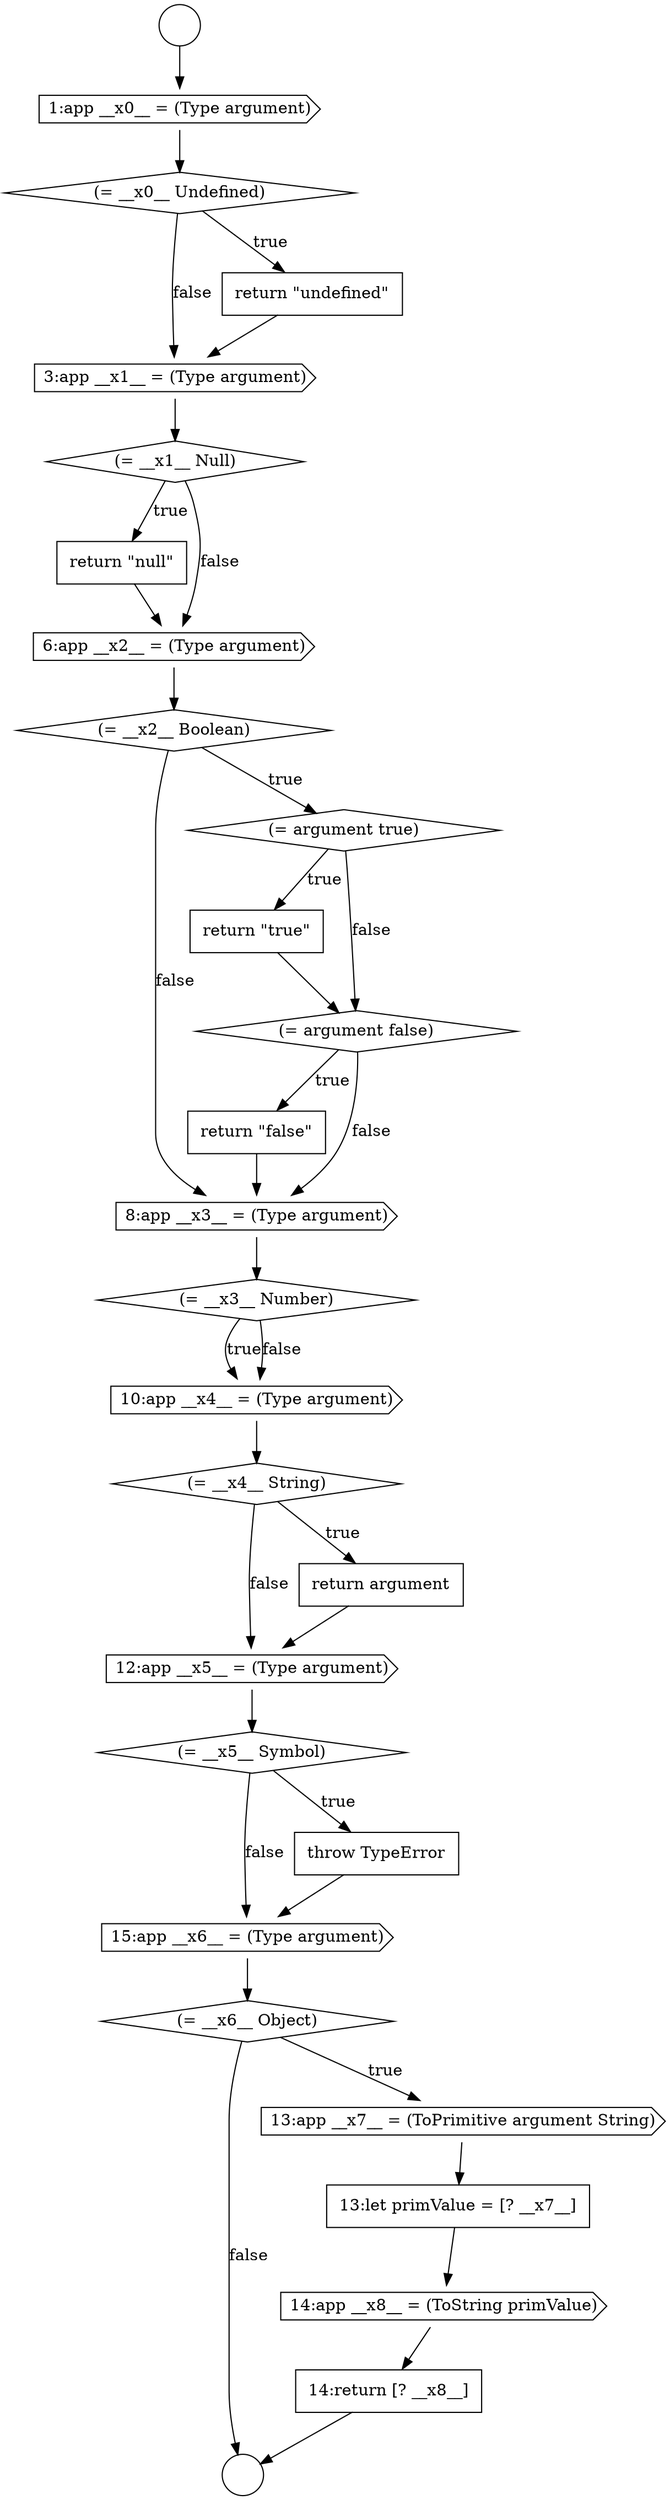 digraph {
  node18575 [shape=cds, label=<<font color="black">12:app __x5__ = (Type argument)</font>> color="black" fillcolor="white" style=filled]
  node18563 [shape=none, margin=0, label=<<font color="black">
    <table border="0" cellborder="1" cellspacing="0" cellpadding="10">
      <tr><td align="left">return &quot;null&quot;</td></tr>
    </table>
  </font>> color="black" fillcolor="white" style=filled]
  node18556 [shape=circle label=" " color="black" fillcolor="white" style=filled]
  node18578 [shape=cds, label=<<font color="black">15:app __x6__ = (Type argument)</font>> color="black" fillcolor="white" style=filled]
  node18576 [shape=diamond, label=<<font color="black">(= __x5__ Symbol)</font>> color="black" fillcolor="white" style=filled]
  node18557 [shape=circle label=" " color="black" fillcolor="white" style=filled]
  node18569 [shape=none, margin=0, label=<<font color="black">
    <table border="0" cellborder="1" cellspacing="0" cellpadding="10">
      <tr><td align="left">return &quot;false&quot;</td></tr>
    </table>
  </font>> color="black" fillcolor="white" style=filled]
  node18573 [shape=diamond, label=<<font color="black">(= __x4__ String)</font>> color="black" fillcolor="white" style=filled]
  node18570 [shape=cds, label=<<font color="black">8:app __x3__ = (Type argument)</font>> color="black" fillcolor="white" style=filled]
  node18567 [shape=none, margin=0, label=<<font color="black">
    <table border="0" cellborder="1" cellspacing="0" cellpadding="10">
      <tr><td align="left">return &quot;true&quot;</td></tr>
    </table>
  </font>> color="black" fillcolor="white" style=filled]
  node18561 [shape=cds, label=<<font color="black">3:app __x1__ = (Type argument)</font>> color="black" fillcolor="white" style=filled]
  node18574 [shape=none, margin=0, label=<<font color="black">
    <table border="0" cellborder="1" cellspacing="0" cellpadding="10">
      <tr><td align="left">return argument</td></tr>
    </table>
  </font>> color="black" fillcolor="white" style=filled]
  node18559 [shape=diamond, label=<<font color="black">(= __x0__ Undefined)</font>> color="black" fillcolor="white" style=filled]
  node18565 [shape=diamond, label=<<font color="black">(= __x2__ Boolean)</font>> color="black" fillcolor="white" style=filled]
  node18582 [shape=cds, label=<<font color="black">14:app __x8__ = (ToString primValue)</font>> color="black" fillcolor="white" style=filled]
  node18571 [shape=diamond, label=<<font color="black">(= __x3__ Number)</font>> color="black" fillcolor="white" style=filled]
  node18560 [shape=none, margin=0, label=<<font color="black">
    <table border="0" cellborder="1" cellspacing="0" cellpadding="10">
      <tr><td align="left">return &quot;undefined&quot;</td></tr>
    </table>
  </font>> color="black" fillcolor="white" style=filled]
  node18568 [shape=diamond, label=<<font color="black">(= argument false)</font>> color="black" fillcolor="white" style=filled]
  node18581 [shape=none, margin=0, label=<<font color="black">
    <table border="0" cellborder="1" cellspacing="0" cellpadding="10">
      <tr><td align="left">13:let primValue = [? __x7__]</td></tr>
    </table>
  </font>> color="black" fillcolor="white" style=filled]
  node18572 [shape=cds, label=<<font color="black">10:app __x4__ = (Type argument)</font>> color="black" fillcolor="white" style=filled]
  node18562 [shape=diamond, label=<<font color="black">(= __x1__ Null)</font>> color="black" fillcolor="white" style=filled]
  node18577 [shape=none, margin=0, label=<<font color="black">
    <table border="0" cellborder="1" cellspacing="0" cellpadding="10">
      <tr><td align="left">throw TypeError</td></tr>
    </table>
  </font>> color="black" fillcolor="white" style=filled]
  node18558 [shape=cds, label=<<font color="black">1:app __x0__ = (Type argument)</font>> color="black" fillcolor="white" style=filled]
  node18580 [shape=cds, label=<<font color="black">13:app __x7__ = (ToPrimitive argument String)</font>> color="black" fillcolor="white" style=filled]
  node18579 [shape=diamond, label=<<font color="black">(= __x6__ Object)</font>> color="black" fillcolor="white" style=filled]
  node18564 [shape=cds, label=<<font color="black">6:app __x2__ = (Type argument)</font>> color="black" fillcolor="white" style=filled]
  node18566 [shape=diamond, label=<<font color="black">(= argument true)</font>> color="black" fillcolor="white" style=filled]
  node18583 [shape=none, margin=0, label=<<font color="black">
    <table border="0" cellborder="1" cellspacing="0" cellpadding="10">
      <tr><td align="left">14:return [? __x8__]</td></tr>
    </table>
  </font>> color="black" fillcolor="white" style=filled]
  node18561 -> node18562 [ color="black"]
  node18577 -> node18578 [ color="black"]
  node18565 -> node18566 [label=<<font color="black">true</font>> color="black"]
  node18565 -> node18570 [label=<<font color="black">false</font>> color="black"]
  node18559 -> node18560 [label=<<font color="black">true</font>> color="black"]
  node18559 -> node18561 [label=<<font color="black">false</font>> color="black"]
  node18564 -> node18565 [ color="black"]
  node18576 -> node18577 [label=<<font color="black">true</font>> color="black"]
  node18576 -> node18578 [label=<<font color="black">false</font>> color="black"]
  node18566 -> node18567 [label=<<font color="black">true</font>> color="black"]
  node18566 -> node18568 [label=<<font color="black">false</font>> color="black"]
  node18572 -> node18573 [ color="black"]
  node18570 -> node18571 [ color="black"]
  node18581 -> node18582 [ color="black"]
  node18582 -> node18583 [ color="black"]
  node18574 -> node18575 [ color="black"]
  node18575 -> node18576 [ color="black"]
  node18562 -> node18563 [label=<<font color="black">true</font>> color="black"]
  node18562 -> node18564 [label=<<font color="black">false</font>> color="black"]
  node18563 -> node18564 [ color="black"]
  node18558 -> node18559 [ color="black"]
  node18567 -> node18568 [ color="black"]
  node18583 -> node18557 [ color="black"]
  node18580 -> node18581 [ color="black"]
  node18578 -> node18579 [ color="black"]
  node18569 -> node18570 [ color="black"]
  node18568 -> node18569 [label=<<font color="black">true</font>> color="black"]
  node18568 -> node18570 [label=<<font color="black">false</font>> color="black"]
  node18556 -> node18558 [ color="black"]
  node18579 -> node18580 [label=<<font color="black">true</font>> color="black"]
  node18579 -> node18557 [label=<<font color="black">false</font>> color="black"]
  node18573 -> node18574 [label=<<font color="black">true</font>> color="black"]
  node18573 -> node18575 [label=<<font color="black">false</font>> color="black"]
  node18571 -> node18572 [label=<<font color="black">true</font>> color="black"]
  node18571 -> node18572 [label=<<font color="black">false</font>> color="black"]
  node18560 -> node18561 [ color="black"]
}
